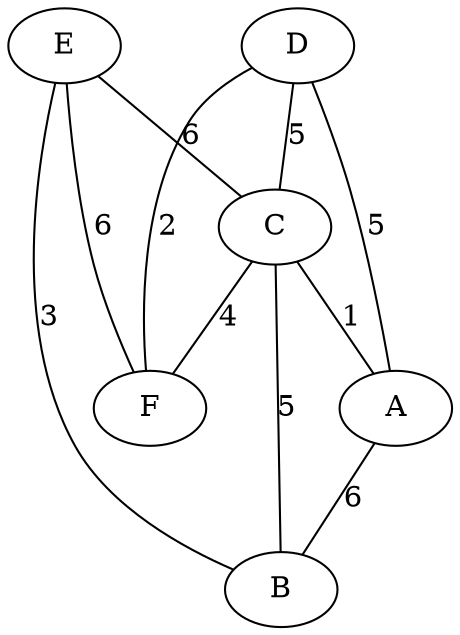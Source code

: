 graph graph1{ 
E -- B [label = "3"];
E -- F [label = "6"];
E -- C [label = "6"];
D -- A [label = "5"];
D -- C [label = "5"];
D -- F [label = "2"];
C -- A [label = "1"];
C -- B [label = "5"];
C -- F [label = "4"];
A -- B [label = "6"];
 } 